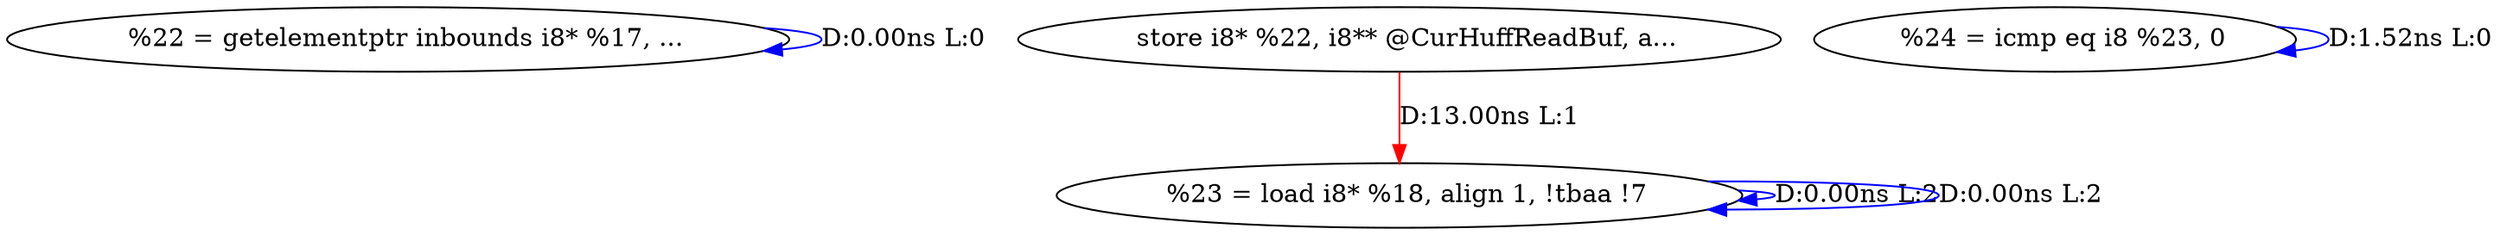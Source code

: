 digraph {
Node0x409ff20[label="  %22 = getelementptr inbounds i8* %17, ..."];
Node0x409ff20 -> Node0x409ff20[label="D:0.00ns L:0",color=blue];
Node0x40a01a0[label="  %23 = load i8* %18, align 1, !tbaa !7"];
Node0x40a0060[label="  store i8* %22, i8** @CurHuffReadBuf, a..."];
Node0x40a0060 -> Node0x40a01a0[label="D:13.00ns L:1",color=red];
Node0x40a01a0 -> Node0x40a01a0[label="D:0.00ns L:2",color=blue];
Node0x40a01a0 -> Node0x40a01a0[label="D:0.00ns L:2",color=blue];
Node0x40a02e0[label="  %24 = icmp eq i8 %23, 0"];
Node0x40a02e0 -> Node0x40a02e0[label="D:1.52ns L:0",color=blue];
}
